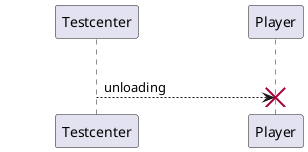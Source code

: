 @startuml
skinparam ParticipantPadding 50

|||
Testcenter --> Player: unloading
destroy Player

@enduml